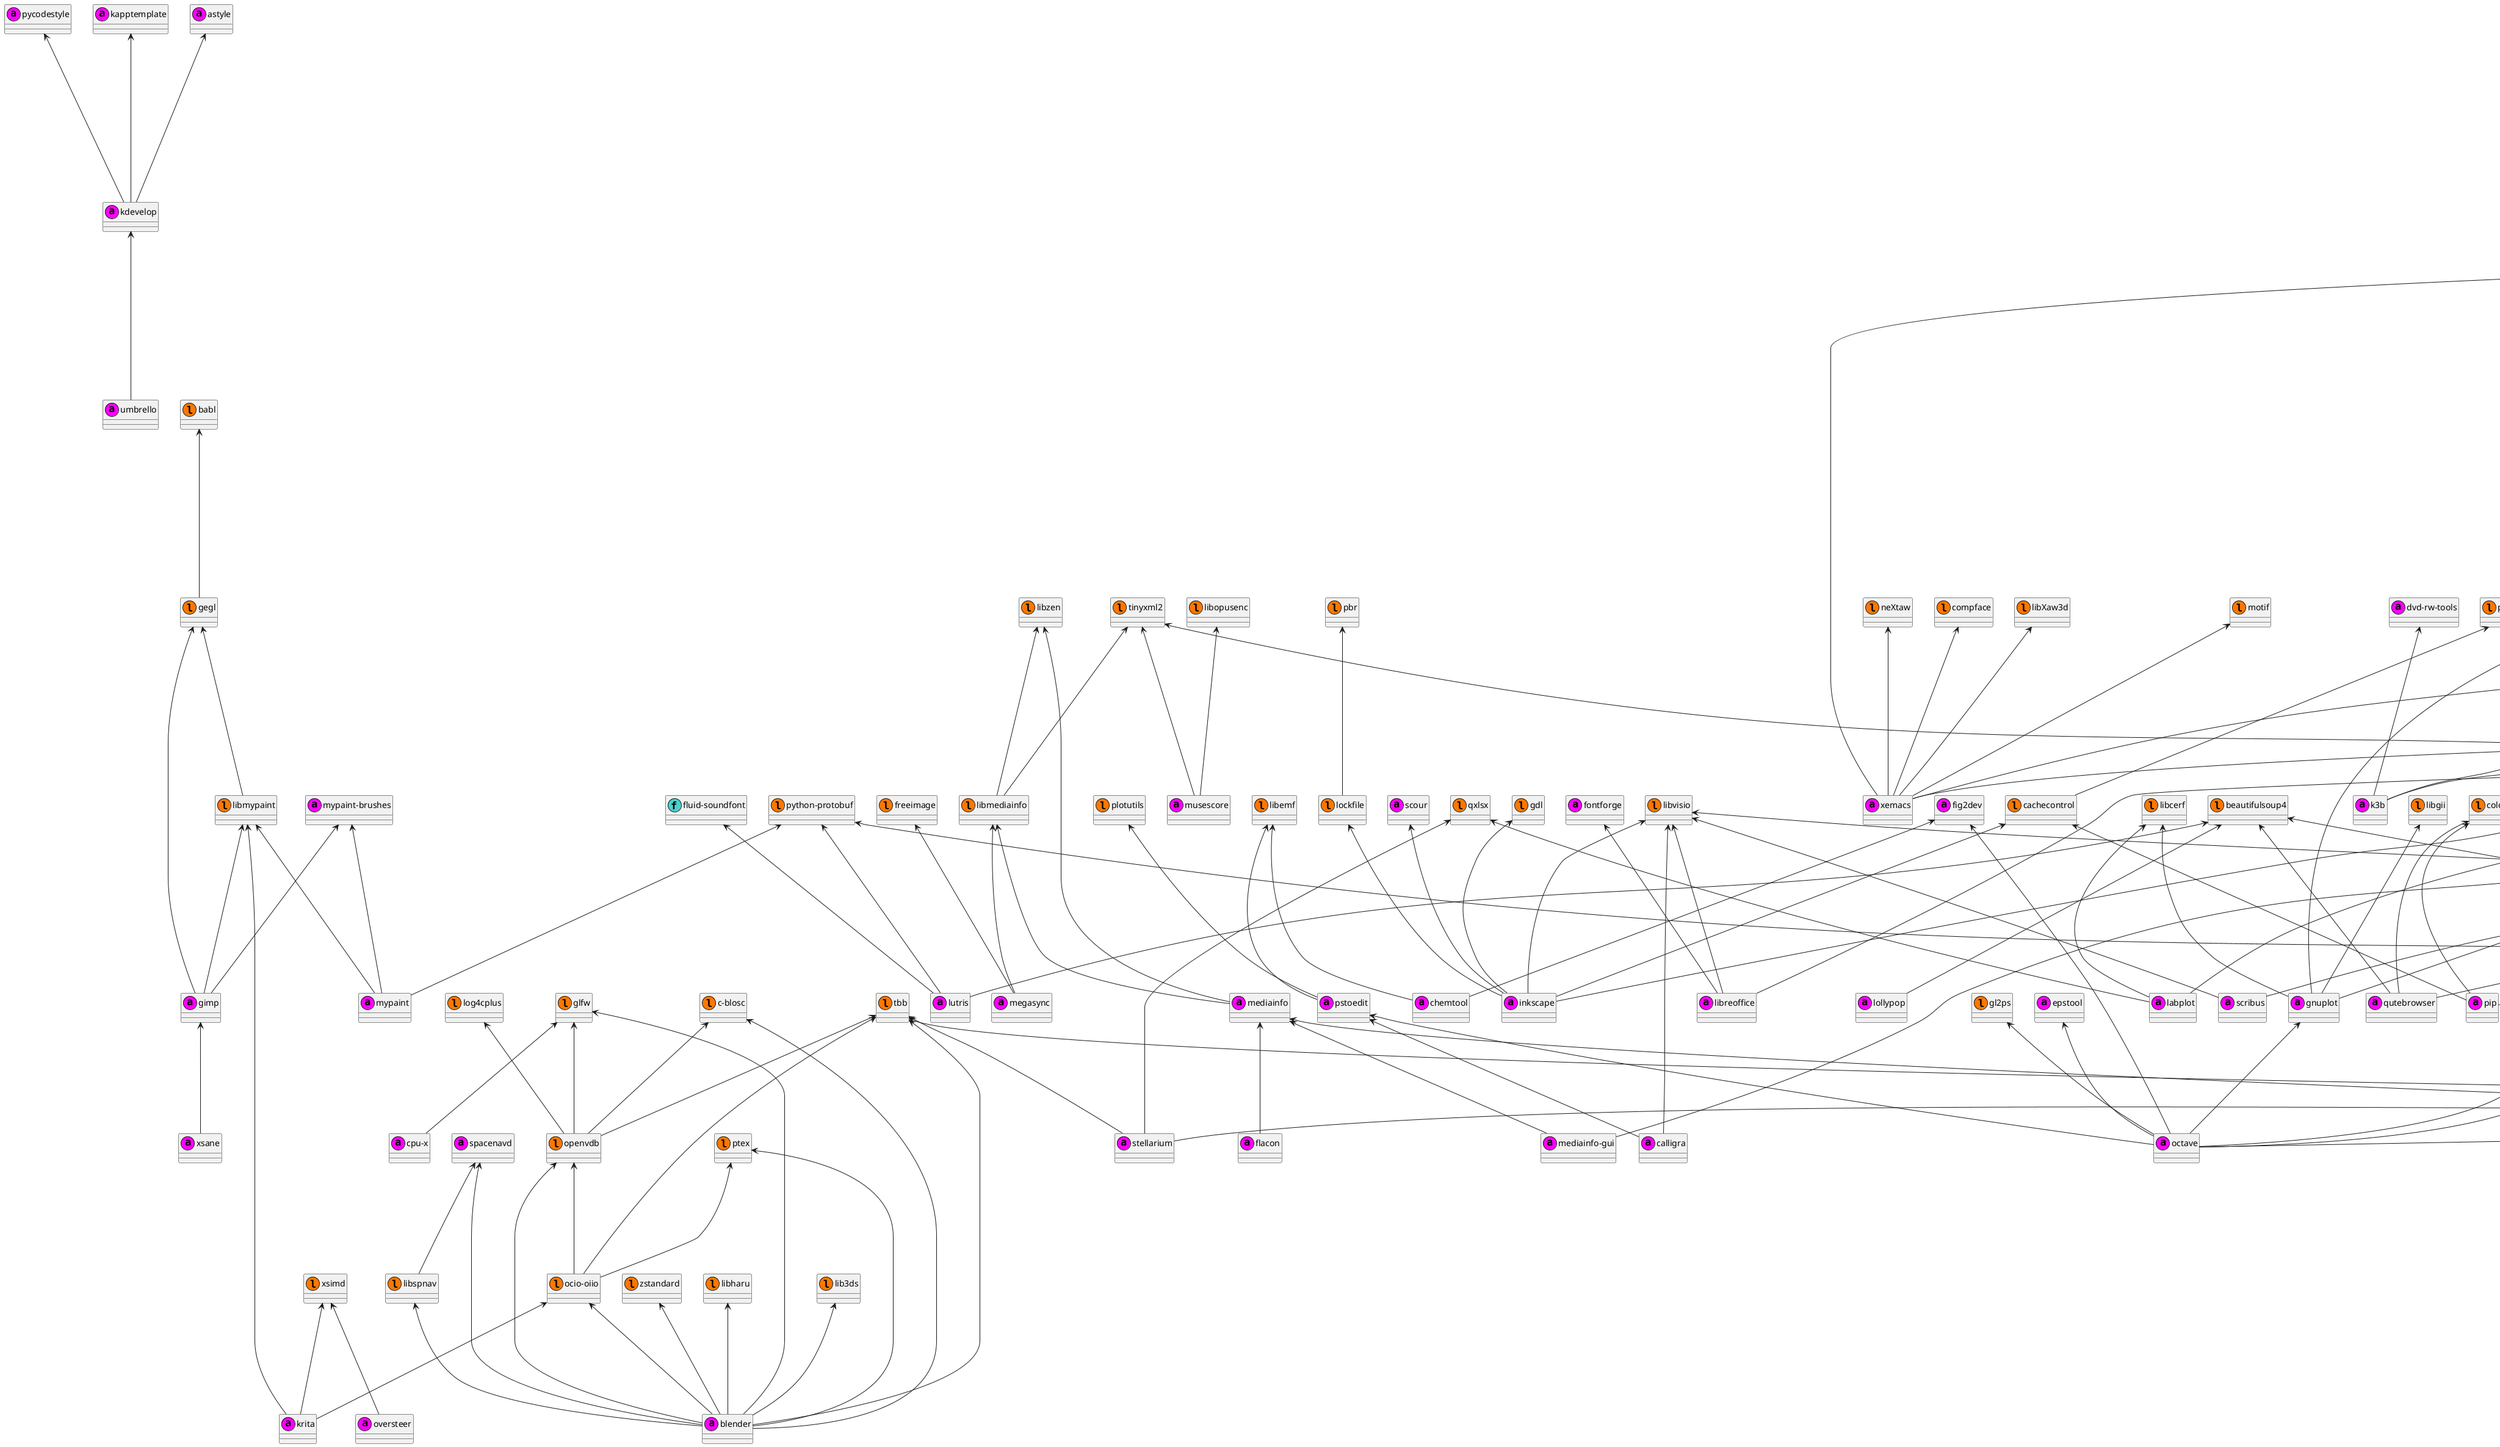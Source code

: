 @startuml

entity "loopup" as utils/loopup << (u,#4B0082) >> {

}
entity "cascadia-code" as fonts/cascadia-code << (f,#48D1CC) >> {

}
entity "fontawesome" as fonts/fontawesome << (f,#48D1CC) >> {

}
entity "font-cursor-misc" as fonts/font-cursor-misc << (f,#48D1CC) >> {

}
entity "inconsolata" as fonts/inconsolata << (f,#48D1CC) >> {

}
entity "inconsolata-hellenic" as fonts/inconsolata-hellenic << (f,#48D1CC) >> {

}
entity "jetbrains-mono" as fonts/jetbrains-mono << (f,#48D1CC) >> {

}
entity "noto-cjk" as fonts/noto-cjk << (f,#48D1CC) >> {

}
entity "noto-extra" as fonts/noto-extra << (f,#48D1CC) >> {

}
entity "roboto" as fonts/roboto << (f,#48D1CC) >> {

}
entity "robotomono" as fonts/robotomono << (f,#48D1CC) >> {

}
entity "robotoslab" as fonts/robotoslab << (f,#48D1CC) >> {

}
entity "stix-fonts" as fonts/stix-fonts << (f,#48D1CC) >> {

}
entity "texcm-ttf" as fonts/texcm-ttf << (f,#48D1CC) >> {

}
entity "wqy-zenhei" as fonts/wqy-zenhei << (f,#48D1CC) >> {

}
entity "wqy-microhei" as fonts/wqy-microhei << (f,#48D1CC) >> {

}
entity "fluid-soundfont" as fonts/fluid-soundfont << (f,#48D1CC) >> {

}
entity "analitza" as libs/analitza << (l,#FF7700) >> {

}
entity "AOMediaCodecs" as libs/AOMediaCodecs << (l,#FF7700) >> {

}
entity "argtable" as libs/argtable << (l,#FF7700) >> {

}
entity "asio" as libs/asio << (l,#FF7700) >> {

}
entity "aubio" as libs/aubio << (l,#FF7700) >> {

}
entity "babl" as libs/babl << (l,#FF7700) >> {

}
entity "beautifulsoup4" as libs/beautifulsoup4 << (l,#FF7700) >> {

}
entity "breeze-plymouth" as libs/breeze-plymouth << (l,#FF7700) >> {

}
entity "c-blosc" as libs/c-blosc << (l,#FF7700) >> {

}
entity "cfitsio" as libs/cfitsio << (l,#FF7700) >> {

}
entity "chrome-binary-plugins" as libs/chrome-binary-plugins << (l,#FF7700) >> {

}
entity "colorama" as libs/colorama << (l,#FF7700) >> {

}
entity "compface" as libs/compface << (l,#FF7700) >> {

}
entity "cpp-httplib" as libs/cpp-httplib << (l,#FF7700) >> {

}
entity "css-parser" as libs/css-parser << (l,#FF7700) >> {

}
entity "cssselect" as libs/cssselect << (l,#FF7700) >> {

}
entity "feedparser" as libs/feedparser << (l,#FF7700) >> {

}
entity "flann" as libs/flann << (l,#FF7700) >> {

}
entity "fltk" as libs/fltk << (l,#FF7700) >> {

}
entity "freeimage" as libs/freeimage << (l,#FF7700) >> {

}
entity "freeradius-client" as apps/freeradius-client << (a,#FF00FF) >> {

}
entity "ftgl" as libs/ftgl << (l,#FF7700) >> {

}
entity "game-music-emu" as libs/game-music-emu << (l,#FF7700) >> {

}
entity "gavl" as libs/gavl << (l,#FF7700) >> {

}
entity "girara" as libs/girara << (l,#FF7700) >> {

}
entity "gdl" as libs/gdl << (l,#FF7700) >> {

}
entity "gl2ps" as libs/gl2ps << (l,#FF7700) >> {

}
entity "glfw" as libs/glfw << (l,#FF7700) >> {

}
entity "gmime-2" as libs/gmime-2 << (l,#FF7700) >> {

}
entity "goocanvas" as libs/goocanvas << (l,#FF7700) >> {

}
entity "gpm" as libs/gpm << (l,#FF7700) >> {

}
entity "gst-plugins-v4l2" as libs/gst-plugins-v4l2 << (l,#FF7700) >> {

}
entity "gtksourceviewmm" as libs/gtksourceviewmm << (l,#FF7700) >> {

}
entity "gupnp-igd" as libs/gupnp-igd << (l,#FF7700) >> {

}
entity "hidapi" as libs/hidapi << (l,#FF7700) >> {

}
entity "id3lib" as libs/id3lib << (l,#FF7700) >> {

}
entity "iniparser" as libs/iniparser << (l,#FF7700) >> {

}
entity "intel-mediasdk" as libs/intel-mediasdk << (l,#FF7700) >> {

}
entity "IO-Tty" as libs/IO-Tty << (l,#FF7700) >> {

}
entity "jbigkit" as libs/jbigkit << (l,#FF7700) >> {

}
entity "ladspa-sdk" as libs/ladspa-sdk << (l,#FF7700) >> {

}
entity "leptonica" as libs/leptonica << (l,#FF7700) >> {

}
entity "lib3ds" as libs/lib3ds << (l,#FF7700) >> {

}
entity "libbs2b" as libs/libbs2b << (l,#FF7700) >> {

}
entity "libcerf" as libs/libcerf << (l,#FF7700) >> {

}
entity "libchamplain" as libs/libchamplain << (l,#FF7700) >> {

}
entity "libconfig" as libs/libconfig << (l,#FF7700) >> {

}
entity "libdiscid" as libs/libdiscid << (l,#FF7700) >> {

}
entity "libdispatch" as libs/libdispatch << (l,#FF7700) >> {

}
entity "libdvdcss" as libs/libdvdcss << (l,#FF7700) >> {

}
entity "libebur128" as libs/libebur128 << (l,#FF7700) >> {

}
entity "libemf" as libs/libemf << (l,#FF7700) >> {

}
entity "libfame" as libs/libfame << (l,#FF7700) >> {

}
entity "libgii" as libs/libgii << (l,#FF7700) >> {

}
entity "libglade" as libs/libglade << (l,#FF7700) >> {

}
entity "libharu" as libs/libharu << (l,#FF7700) >> {

}
entity "libircclient" as libs/libircclient << (l,#FF7700) >> {

}
entity "libktorrent" as libs/libktorrent << (l,#FF7700) >> {

}
entity "liblo" as libs/liblo << (l,#FF7700) >> {

}
entity "liblockfile" as libs/liblockfile << (l,#FF7700) >> {

}
entity "liblqr" as libs/liblqr << (l,#FF7700) >> {

}
entity "libmirage" as libs/libmirage << (l,#FF7700) >> {

}
entity "libmp4v2" as libs/libmp4v2 << (l,#FF7700) >> {

}
entity "libntlm" as libs/libntlm << (l,#FF7700) >> {

}
entity "libopusenc" as libs/libopusenc << (l,#FF7700) >> {

}
entity "libprojectm" as libs/libprojectm << (l,#FF7700) >> {

}
entity "libsfml" as libs/libsfml << (l,#FF7700) >> {

}
entity "libshout" as libs/libshout << (l,#FF7700) >> {

}
entity "libsidplay" as libs/libsidplay << (l,#FF7700) >> {

}
entity "libsidplayfp" as libs/libsidplayfp << (l,#FF7700) >> {

}
entity "libsoundtouch" as libs/libsoundtouch << (l,#FF7700) >> {

}
entity "libsrtp" as libs/libsrtp << (l,#FF7700) >> {

}
entity "libutf8proc" as libs/libutf8proc << (l,#FF7700) >> {

}
entity "libvisio" as libs/libvisio << (l,#FF7700) >> {

}
entity "libXaw3d" as libs/libXaw3d << (l,#FF7700) >> {

}
entity "libxdg-basedir" as libs/libxdg-basedir << (l,#FF7700) >> {

}
entity "libzen" as libs/libzen << (l,#FF7700) >> {

}
entity "log4cplus" as libs/log4cplus << (l,#FF7700) >> {

}
entity "lrzsz" as libs/lrzsz << (l,#FF7700) >> {

}
entity "lttng-ust-2_12" as libs/lttng-ust-2_12 << (l,#FF7700) >> {

}
entity "LuaBitOp" as libs/LuaBitOp << (l,#FF7700) >> {

}
entity "lv2" as libs/lv2 << (l,#FF7700) >> {

}
entity "lzip" as libs/lzip << (l,#FF7700) >> {

}
entity "m17n-lib" as libs/m17n-lib << (l,#FF7700) >> {

}
entity "mac" as libs/mac << (l,#FF7700) >> {

}
entity "mathjax" as libs/mathjax << (l,#FF7700) >> {

}
entity "mbedtls" as libs/mbedtls << (l,#FF7700) >> {

}
entity "motif" as libs/motif << (l,#FF7700) >> {

}
entity "mxml" as libs/mxml << (l,#FF7700) >> {

}
entity "nas" as libs/nas << (l,#FF7700) >> {

}
entity "Net-SNMP" as libs/Net-SNMP << (l,#FF7700) >> {

}
entity "neXtaw" as libs/neXtaw << (l,#FF7700) >> {

}
entity "nlohmann_json" as libs/nlohmann_json << (l,#FF7700) >> {

}
entity "oniguruma" as libs/oniguruma << (l,#FF7700) >> {

}
entity "ossp-uuid" as libs/ossp-uuid << (l,#FF7700) >> {

}
entity "pbr" as libs/pbr << (l,#FF7700) >> {

}
entity "perl-Tk" as libs/perl-Tk << (l,#FF7700) >> {

}
entity "physfs" as libs/physfs << (l,#FF7700) >> {

}
entity "plotutils" as libs/plotutils << (l,#FF7700) >> {

}
entity "portsmf" as libs/portsmf << (l,#FF7700) >> {

}
entity "ptex" as libs/ptex << (l,#FF7700) >> {

}
entity "pynacl" as libs/pynacl << (l,#FF7700) >> {

}
entity "pyproject-hooks" as libs/pyproject-hooks << (l,#FF7700) >> {

}
entity "python-msgpack" as libs/python-msgpack << (l,#FF7700) >> {

}
entity "python-protobuf" as libs/python-protobuf << (l,#FF7700) >> {

}
entity "qcustomplot" as libs/qcustomplot << (l,#FF7700) >> {

}
entity "qscintilla" as libs/qscintilla << (l,#FF7700) >> {

}
entity "qtpy" as libs/qtpy << (l,#FF7700) >> {

}
entity "qxlsx" as libs/qxlsx << (l,#FF7700) >> {

}
entity "random2" as libs/random2 << (l,#FF7700) >> {

}
entity "rapidjson" as libs/rapidjson << (l,#FF7700) >> {

}
entity "regex" as libs/regex << (l,#FF7700) >> {

}
entity "reportlab" as libs/reportlab << (l,#FF7700) >> {

}
entity "rnnoise" as apps/rnnoise << (a,#FF00FF) >> {

}
entity "rtaudio" as libs/rtaudio << (l,#FF7700) >> {

}
entity "rtmidi" as libs/rtmidi << (l,#FF7700) >> {

}
entity "send2trash" as libs/send2trash << (l,#FF7700) >> {

}
entity "sgml-common" as libs/sgml-common << (l,#FF7700) >> {

}
entity "smpeg" as libs/smpeg << (l,#FF7700) >> {

}
entity "smpeg2" as libs/smpeg2 << (l,#FF7700) >> {

}
entity "Text-CSV" as libs/Text-CSV << (l,#FF7700) >> {

}
entity "tinyxml2" as libs/tinyxml2 << (l,#FF7700) >> {

}
entity "tree-sitter" as libs/tree-sitter << (l,#FF7700) >> {

}
entity "twisted" as libs/twisted << (l,#FF7700) >> {

}
entity "udis86" as libs/udis86 << (l,#FF7700) >> {

}
entity "uriparser" as libs/uriparser << (l,#FF7700) >> {

}
entity "uthash" as libs/uthash << (l,#FF7700) >> {

}
entity "utfcpp" as libs/utfcpp << (l,#FF7700) >> {

}
entity "vamp-plugin-sdk" as libs/vamp-plugin-sdk << (l,#FF7700) >> {

}
entity "vdf" as libs/vdf << (l,#FF7700) >> {

}
entity "websocketpp" as libs/websocketpp << (l,#FF7700) >> {

}
entity "wxGTK" as libs/wxGTK << (l,#FF7700) >> {

}
entity "wxGTK-3_0-gtk3" as libs/wxGTK-3_0-gtk3 << (l,#FF7700) >> {

}
entity "xsimd" as libs/xsimd << (l,#FF7700) >> {

}
entity "zimg" as libs/zimg << (l,#FF7700) >> {

}
entity "zita-convolver" as libs/zita-convolver << (l,#FF7700) >> {

}
entity "zstandard" as libs/zstandard << (l,#FF7700) >> {

}
entity "alacritty" as apps/alacritty << (a,#FF00FF) >> {

}
entity "alligator" as apps/alligator << (a,#FF00FF) >> {

}
entity "amarok" as apps/amarok << (a,#FF00FF) >> {

}
entity "amberol" as apps/amberol << (a,#FF00FF) >> {

}
entity "android-tools" as apps/android-tools << (a,#FF00FF) >> {

}
entity "ant" as apps/ant << (a,#FF00FF) >> {

}
entity "astyle" as apps/astyle << (a,#FF00FF) >> {

}
entity "apcupsd" as apps/apcupsd << (a,#FF00FF) >> {

}
entity "argouml" as apps/argouml << (a,#FF00FF) >> {

}
entity "argyllcms" as apps/argyllcms << (a,#FF00FF) >> {

}
entity "atop" as apps/atop << (a,#FF00FF) >> {

}
entity "b5i2iso" as apps/b5i2iso << (a,#FF00FF) >> {

}
entity "badwolf" as apps/badwolf << (a,#FF00FF) >> {

}
entity "bashtop" as apps/bashtop << (a,#FF00FF) >> {

}
entity "bchunk" as apps/bchunk << (a,#FF00FF) >> {

}
entity "billardgl" as apps/billardgl << (a,#FF00FF) >> {

}
entity "bind-tools" as apps/bind-tools << (a,#FF00FF) >> {

}
entity "bin2iso" as apps/bin2iso << (a,#FF00FF) >> {

}
entity "bleachbit" as apps/bleachbit << (a,#FF00FF) >> {

}
entity "bluefish" as apps/bluefish << (a,#FF00FF) >> {

}
entity "bottom" as apps/bottom << (a,#FF00FF) >> {

}
entity "brasero" as apps/brasero << (a,#FF00FF) >> {

}
entity "brave" as apps/brave << (a,#FF00FF) >> {

}
entity "brother-dcp1610w-bin" as apps/brother-dcp1610w-bin << (a,#FF00FF) >> {

}
entity "brother-scan4-bin" as apps/brother-scan4-bin << (a,#FF00FF) >> {

}
entity "cartridges" as apps/cartridges << (a,#FF00FF) >> {

}
entity "ccd2iso" as apps/ccd2iso << (a,#FF00FF) >> {

}
entity "celestia" as apps/celestia << (a,#FF00FF) >> {

}
entity "clamav" as apps/clamav << (a,#FF00FF) >> {

}
entity "cmatrix" as apps/cmatrix << (a,#FF00FF) >> {

}
entity "colord-kde" as apps/colord-kde << (a,#FF00FF) >> {

}
entity "converseen" as apps/converseen << (a,#FF00FF) >> {

}
entity "cool-retro-term" as apps/cool-retro-term << (a,#FF00FF) >> {

}
entity "coquillo" as apps/coquillo << (a,#FF00FF) >> {

}
entity "cuetools" as apps/cuetools << (a,#FF00FF) >> {

}
entity "curses-hexedit" as apps/curses-hexedit << (a,#FF00FF) >> {

}
entity "dcraw" as apps/dcraw << (a,#FF00FF) >> {

}
entity "designer" as apps/designer << (a,#FF00FF) >> {

}
entity "diffpdf" as apps/diffpdf << (a,#FF00FF) >> {

}
entity "diffuse" as apps/diffuse << (a,#FF00FF) >> {

}
entity "distrobox" as apps/distrobox << (a,#FF00FF) >> {

}
entity "dolphin-plugins-git" as apps/dolphin-plugins-git << (a,#FF00FF) >> {

}
entity "dotnet-common" as apps/dotnet-common << (a,#FF00FF) >> {

}
entity "dotnet-runtime-nugets-8" as apps/dotnet-runtime-nugets-8 << (a,#FF00FF) >> {

}
entity "drawio-desktop-bin" as apps/drawio-desktop-bin << (a,#FF00FF) >> {

}
entity "dtach" as apps/dtach << (a,#FF00FF) >> {

}
entity "dvdauthor" as apps/dvdauthor << (a,#FF00FF) >> {

}
entity "edid-tools" as apps/edid-tools << (a,#FF00FF) >> {

}
entity "elisa" as apps/elisa << (a,#FF00FF) >> {

}
entity "Email-Outlook-Message" as apps/Email-Outlook-Message << (a,#FF00FF) >> {

}
entity "erlang" as apps/erlang << (a,#FF00FF) >> {

}
entity "epiphany" as apps/epiphany << (a,#FF00FF) >> {

}
entity "epson-inkjet-printer-escpr" as apps/epson-inkjet-printer-escpr << (a,#FF00FF) >> {

}
entity "epstool" as apps/epstool << (a,#FF00FF) >> {

}
entity "eselect-emacs" as apps/eselect-emacs << (a,#FF00FF) >> {

}
entity "ext4magic" as apps/ext4magic << (a,#FF00FF) >> {

}
entity "extundelete" as apps/extundelete << (a,#FF00FF) >> {

}
entity "ffmpeg-chromium" as libs/ffmpeg-chromium << (l,#FF7700) >> {

}
entity "ffmpegthumbs" as apps/ffmpegthumbs << (a,#FF00FF) >> {

}
entity "fig2dev" as apps/fig2dev << (a,#FF00FF) >> {

}
entity "filelight" as apps/filelight << (a,#FF00FF) >> {

}
entity "firejail" as apps/firejail << (a,#FF00FF) >> {

}
entity "fish" as apps/fish << (a,#FF00FF) >> {

}
entity "flam3" as apps/flam3 << (a,#FF00FF) >> {

}
entity "flameshot" as apps/flameshot << (a,#FF00FF) >> {

}
entity "foliate" as apps/foliate << (a,#FF00FF) >> {

}
entity "fontforge" as apps/fontforge << (a,#FF00FF) >> {

}
entity "foobillard" as apps/foobillard << (a,#FF00FF) >> {

}
entity "fooyin" as apps/fooyin << (a,#FF00FF) >> {

}
entity "fpc" as apps/fpc << (a,#FF00FF) >> {

}
entity "fping" as apps/fping << (a,#FF00FF) >> {

}
entity "fraqtive" as apps/fraqtive << (a,#FF00FF) >> {

}
entity "freeoffice" as apps/freeoffice << (a,#FF00FF) >> {

}
entity "galaxy" as apps/galaxy << (a,#FF00FF) >> {

}
entity "gaupol" as apps/gaupol << (a,#FF00FF) >> {

}
entity "geany" as apps/geany << (a,#FF00FF) >> {

}
entity "geeqie" as apps/geeqie << (a,#FF00FF) >> {

}
entity "ghostwriter" as apps/ghostwriter << (a,#FF00FF) >> {

}
entity "gitkraken" as apps/gitkraken << (a,#FF00FF) >> {

}
entity "gmtp" as apps/gmtp << (a,#FF00FF) >> {

}
entity "gnofract4d" as apps/gnofract4d << (a,#FF00FF) >> {

}
entity "gnome-shell-frippery" as apps/gnome-shell-frippery << (a,#FF00FF) >> {

}
entity "gnome-tweaks" as apps/gnome-tweaks << (a,#FF00FF) >> {

}
entity "gnumeric" as apps/gnumeric << (a,#FF00FF) >> {

}
entity "go" as apps/go << (a,#FF00FF) >> {

}
entity "google-chrome" as apps/google-chrome << (a,#FF00FF) >> {

}
entity "grub-btrfs" as apps/grub-btrfs << (a,#FF00FF) >> {

}
entity "gsmartcontrol" as apps/gsmartcontrol << (a,#FF00FF) >> {

}
entity "gtk-sunlight" as apps/gtk-sunlight << (a,#FF00FF) >> {

}
entity "gtkspell" as apps/gtkspell << (a,#FF00FF) >> {

}
entity "guvcview" as apps/guvcview << (a,#FF00FF) >> {

}
entity "hardinfo" as apps/hardinfo << (a,#FF00FF) >> {

}
entity "hddtemp" as apps/hddtemp << (a,#FF00FF) >> {

}
entity "htop" as apps/htop << (a,#FF00FF) >> {

}
entity "httrack" as apps/httrack << (a,#FF00FF) >> {

}
entity "hwinfo" as apps/hwinfo << (a,#FF00FF) >> {

}
entity "iat" as apps/iat << (a,#FF00FF) >> {

}
entity "i2c-tools" as apps/i2c-tools << (a,#FF00FF) >> {

}
entity "icoutils" as apps/icoutils << (a,#FF00FF) >> {

}
entity "imwheel" as apps/imwheel << (a,#FF00FF) >> {

}
entity "iptraf-ng" as apps/iptraf-ng << (a,#FF00FF) >> {

}
entity "joe" as apps/joe << (a,#FF00FF) >> {

}
entity "kapptemplate" as apps/kapptemplate << (a,#FF00FF) >> {

}
entity "kate" as apps/kate << (a,#FF00FF) >> {

}
entity "kcharselect" as apps/kcharselect << (a,#FF00FF) >> {

}
entity "kchmviewer" as apps/kchmviewer << (a,#FF00FF) >> {

}
entity "kcolorchooser" as apps/kcolorchooser << (a,#FF00FF) >> {

}
entity "kdiff3" as apps/kdiff3 << (a,#FF00FF) >> {

}
entity "kdocker" as apps/kdocker << (a,#FF00FF) >> {

}
entity "keepassxc" as apps/keepassxc << (a,#FF00FF) >> {

}
entity "kgpg" as apps/kgpg << (a,#FF00FF) >> {

}
entity "khronos" as apps/khronos << (a,#FF00FF) >> {

}
entity "kimagemapeditor" as apps/kimagemapeditor << (a,#FF00FF) >> {

}
entity "kompare" as apps/kompare << (a,#FF00FF) >> {

}
entity "konqueror" as apps/konqueror << (a,#FF00FF) >> {

}
entity "kooha" as apps/kooha << (a,#FF00FF) >> {

}
entity "kookbook" as apps/kookbook << (a,#FF00FF) >> {

}
entity "krfb" as apps/krfb << (a,#FF00FF) >> {

}
entity "krecorder" as apps/krecorder << (a,#FF00FF) >> {

}
entity "kruler" as apps/kruler << (a,#FF00FF) >> {

}
entity "krusader" as apps/krusader << (a,#FF00FF) >> {

}
entity "ksnip" as apps/ksnip << (a,#FF00FF) >> {

}
entity "kvantum" as apps/kvantum << (a,#FF00FF) >> {

}
entity "leocad" as apps/leocad << (a,#FF00FF) >> {

}
entity "qalculate-gtk" as apps/qalculate-gtk << (a,#FF00FF) >> {

}
entity "qalculate-qt" as apps/qalculate-qt << (a,#FF00FF) >> {

}
entity "librecad" as apps/librecad << (a,#FF00FF) >> {

}
entity "linuxtv-utils" as apps/linuxtv-utils << (a,#FF00FF) >> {

}
entity "lshw" as apps/lshw << (a,#FF00FF) >> {

}
entity "luajit" as apps/luajit << (a,#FF00FF) >> {

}
entity "ly" as apps/ly << (a,#FF00FF) >> {

}
entity "mandelbulber" as apps/mandelbulber << (a,#FF00FF) >> {

}
entity "mangohud" as apps/mangohud << (a,#FF00FF) >> {

}
entity "marble" as apps/marble << (a,#FF00FF) >> {

}
entity "meld" as apps/meld << (a,#FF00FF) >> {

}
entity "minidlna" as apps/minidlna << (a,#FF00FF) >> {

}
entity "mono" as apps/mono << (a,#FF00FF) >> {

}
entity "mypaint-brushes" as apps/mypaint-brushes << (a,#FF00FF) >> {

}
entity "ncdu" as apps/ncdu << (a,#FF00FF) >> {

}
entity "nethogs" as apps/nethogs << (a,#FF00FF) >> {

}
entity "netkit-fingerd" as apps/netkit-fingerd << (a,#FF00FF) >> {

}
entity "nmap" as apps/nmap << (a,#FF00FF) >> {

}
entity "nmon" as apps/nmon << (a,#FF00FF) >> {

}
entity "nnn" as apps/nnn << (a,#FF00FF) >> {

}
entity "nordvpn" as apps/nordvpn << (a,#FF00FF) >> {

}
entity "nrg2iso" as apps/nrg2iso << (a,#FF00FF) >> {

}
entity "nx" as apps/nx << (a,#FF00FF) >> {

}
entity "otter" as apps/otter << (a,#FF00FF) >> {

}
entity "pandoc" as apps/pandoc << (a,#FF00FF) >> {

}
entity "pdfarranger" as apps/pdfarranger << (a,#FF00FF) >> {

}
entity "pdftk" as apps/pdftk << (a,#FF00FF) >> {

}
entity "peek" as apps/peek << (a,#FF00FF) >> {

}
entity "piper" as apps/piper << (a,#FF00FF) >> {

}
entity "plasma-sdk" as apps/plasma-sdk << (a,#FF00FF) >> {

}
entity "podofo" as apps/podofo << (a,#FF00FF) >> {

}
entity "popcorntime" as apps/popcorntime << (a,#FF00FF) >> {

}
entity "polari" as apps/polari << (a,#FF00FF) >> {

}
entity "powerpanel" as apps/powerpanel << (a,#FF00FF) >> {

}
entity "proton-ge-custom-bin" as apps/proton-ge-custom-bin << (a,#FF00FF) >> {

}
entity "pulseaudio-qt" as apps/pulseaudio-qt << (a,#FF00FF) >> {

}
entity "putty" as apps/putty << (a,#FF00FF) >> {

}
entity "pycodestyle" as apps/pycodestyle << (a,#FF00FF) >> {

}
entity "qbittorrent" as apps/qbittorrent << (a,#FF00FF) >> {

}
entity "qmplay2" as apps/qmplay2 << (a,#FF00FF) >> {

}
entity "qt5ct" as apps/qt5ct << (a,#FF00FF) >> {

}
entity "qt6ct" as apps/qt6ct << (a,#FF00FF) >> {

}
entity "quassel" as apps/quassel << (a,#FF00FF) >> {

}
entity "qhexedit2" as apps/qhexedit2 << (a,#FF00FF) >> {

}
entity "qjackctl" as apps/qjackctl << (a,#FF00FF) >> {

}
entity "qjoypad" as apps/qjoypad << (a,#FF00FF) >> {

}
entity "qview" as apps/qview << (a,#FF00FF) >> {

}
entity "rawtherapee" as apps/rawtherapee << (a,#FF00FF) >> {

}
entity "redshift" as apps/redshift << (a,#FF00FF) >> {

}
entity "rhino" as apps/rhino << (a,#FF00FF) >> {

}
entity "rssguard" as apps/rssguard << (a,#FF00FF) >> {

}
entity "rofi" as apps/rofi << (a,#FF00FF) >> {

}
entity "scapy" as apps/scapy << (a,#FF00FF) >> {

}
entity "scour" as apps/scour << (a,#FF00FF) >> {

}
entity "simple-scan" as apps/simple-scan << (a,#FF00FF) >> {

}
entity "simplescreenrecorder" as apps/simplescreenrecorder << (a,#FF00FF) >> {

}
entity "skypeforlinux" as apps/skypeforlinux << (a,#FF00FF) >> {

}
entity "snapper-gui" as apps/snapper-gui << (a,#FF00FF) >> {

}
entity "sndio" as apps/sndio << (a,#FF00FF) >> {

}
entity "solaar" as apps/solaar << (a,#FF00FF) >> {

}
entity "spacenavd" as apps/spacenavd << (a,#FF00FF) >> {

}
entity "subtitlecomposer" as apps/subtitlecomposer << (a,#FF00FF) >> {

}
entity "sqlcipher" as apps/sqlcipher << (a,#FF00FF) >> {

}
entity "supercollider" as apps/supercollider << (a,#FF00FF) >> {

}
entity "tcsh" as apps/tcsh << (a,#FF00FF) >> {

}
entity "timeshift" as apps/timeshift << (a,#FF00FF) >> {

}
entity "tophat" as apps/tophat << (a,#FF00FF) >> {

}
entity "tree" as apps/tree << (a,#FF00FF) >> {

}
entity "shortwave" as apps/shortwave << (a,#FF00FF) >> {

}
entity "st" as apps/st << (a,#FF00FF) >> {

}
entity "sweeper" as apps/sweeper << (a,#FF00FF) >> {

}
entity "systemdgenie" as apps/systemdgenie << (a,#FF00FF) >> {

}
entity "testdisk" as apps/testdisk << (a,#FF00FF) >> {

}
entity "tk" as apps/tk << (a,#FF00FF) >> {

}
entity "tmux" as apps/tmux << (a,#FF00FF) >> {

}
entity "ttaenc" as apps/ttaenc << (a,#FF00FF) >> {

}
entity "twolame" as apps/twolame << (a,#FF00FF) >> {

}
entity "ufw" as apps/ufw << (a,#FF00FF) >> {

}
entity "ulauncher" as apps/ulauncher << (a,#FF00FF) >> {

}
entity "usb_modeswitch" as apps/usb_modeswitch << (a,#FF00FF) >> {

}
entity "usbmuxd" as apps/usbmuxd << (a,#FF00FF) >> {

}
entity "vcdimager" as apps/vcdimager << (a,#FF00FF) >> {

}
entity "vesktop" as apps/vesktop << (a,#FF00FF) >> {

}
entity "video-trimmer" as apps/video-trimmer << (a,#FF00FF) >> {

}
entity "vscodium" as apps/vscodium << (a,#FF00FF) >> {

}
entity "w_scan" as apps/w_scan << (a,#FF00FF) >> {

}
entity "wacomtablet" as apps/wacomtablet << (a,#FF00FF) >> {

}
entity "warp" as apps/warp << (a,#FF00FF) >> {

}
entity "wavemon" as apps/wavemon << (a,#FF00FF) >> {

}
entity "weechat" as apps/weechat << (a,#FF00FF) >> {

}
entity "wireshark" as apps/wireshark << (a,#FF00FF) >> {

}
entity "worker" as apps/worker << (a,#FF00FF) >> {

}
entity "xaos" as apps/xaos << (a,#FF00FF) >> {

}
entity "xli" as apps/xli << (a,#FF00FF) >> {

}
entity "xmahjongg" as apps/xmahjongg << (a,#FF00FF) >> {

}
entity "xpad" as apps/xpad << (a,#FF00FF) >> {

}
entity "xsensors" as apps/xsensors << (a,#FF00FF) >> {

}
entity "xsnow" as apps/xsnow << (a,#FF00FF) >> {

}
entity "zsh" as apps/zsh << (a,#FF00FF) >> {

}
entity "build" as libs/build << (l,#FF7700) >> {

}
entity "cachecontrol" as libs/cachecontrol << (l,#FF7700) >> {

}
entity "cmt-plugins" as libs/cmt-plugins << (l,#FF7700) >> {

}
entity "dssi" as libs/dssi << (l,#FF7700) >> {

}
entity "dumb" as libs/dumb << (l,#FF7700) >> {

}
entity "gst-plugins-srtp" as libs/gst-plugins-srtp << (l,#FF7700) >> {

}
entity "hid" as libs/hid << (l,#FF7700) >> {

}
entity "libao" as libs/libao << (l,#FF7700) >> {

}
entity "libcaca" as libs/libcaca << (l,#FF7700) >> {

}
entity "libgnomecanvas" as libs/libgnomecanvas << (l,#FF7700) >> {

}
entity "liblrdf" as libs/liblrdf << (l,#FF7700) >> {

}
entity "libmediainfo" as libs/libmediainfo << (l,#FF7700) >> {

}
entity "libmikmod" as libs/libmikmod << (l,#FF7700) >> {

}
entity "libnice" as libs/libnice << (l,#FF7700) >> {

}
entity "libspnav" as libs/libspnav << (l,#FF7700) >> {

}
entity "lilv" as libs/lilv << (l,#FF7700) >> {

}
entity "lockfile" as libs/lockfile << (l,#FF7700) >> {

}
entity "lpeg" as libs/lpeg << (l,#FF7700) >> {

}
entity "pgi" as libs/pgi << (l,#FF7700) >> {

}
entity "pychromecast" as libs/pychromecast << (l,#FF7700) >> {

}
entity "pysol-cards" as libs/pysol-cards << (l,#FF7700) >> {

}
entity "rubberband" as libs/rubberband << (l,#FF7700) >> {

}
entity "tbb" as libs/tbb << (l,#FF7700) >> {

}
entity "tiff-compat" as libs/tiff-compat << (l,#FF7700) >> {

}
entity "xine-lib" as libs/xine-lib << (l,#FF7700) >> {

}
entity "cairo-clock" as apps/cairo-clock << (a,#FF00FF) >> {

}
entity "cairo-dock" as apps/cairo-dock << (a,#FF00FF) >> {

}
entity "cava" as apps/cava << (a,#FF00FF) >> {

}
entity "cdemu" as apps/cdemu << (a,#FF00FF) >> {

}
entity "cdemu" as layerbase/cdemu << (λ,#98FB98) >> {

}
entity "cdrdao" as apps/cdrdao << (a,#FF00FF) >> {

}
entity "chemtool" as apps/chemtool << (a,#FF00FF) >> {

}
entity "clementine" as apps/clementine << (a,#FF00FF) >> {

}
entity "cpu-x" as apps/cpu-x << (a,#FF00FF) >> {

}
entity "cutecom" as apps/cutecom << (a,#FF00FF) >> {

}
entity "darktable" as apps/darktable << (a,#FF00FF) >> {

}
entity "deadbeef" as apps/deadbeef << (a,#FF00FF) >> {

}
entity "delve" as apps/delve << (a,#FF00FF) >> {

}
entity "dia" as apps/dia << (a,#FF00FF) >> {

}
entity "diff-pdf" as apps/diff-pdf << (a,#FF00FF) >> {

}
entity "docker-tools" as apps/docker-tools << (a,#FF00FF) >> {

}
entity "dotnet-sdk-6" as apps/dotnet-sdk-6 << (a,#FF00FF) >> {

}
entity "dotnet-sdk-8" as apps/dotnet-sdk-8 << (a,#FF00FF) >> {

}
entity "easytag" as apps/easytag << (a,#FF00FF) >> {

}
entity "emacs" as apps/emacs << (a,#FF00FF) >> {

}
entity "extreme-tuxracer" as apps/extreme-tuxracer << (a,#FF00FF) >> {

}
entity "filezilla" as apps/filezilla << (a,#FF00FF) >> {

}
entity "foot" as apps/foot << (a,#FF00FF) >> {

}
entity "gftp" as apps/gftp << (a,#FF00FF) >> {

}
entity "ghostty" as apps/ghostty << (a,#FF00FF) >> {

}
entity "gkrellm" as apps/gkrellm << (a,#FF00FF) >> {

}
entity "gnome-games" as apps/gnome-games << (a,#FF00FF) >> {

}
entity "gnuchess" as apps/gnuchess << (a,#FF00FF) >> {

}
entity "gopls" as apps/gopls << (a,#FF00FF) >> {

}
entity "goverlay" as apps/goverlay << (a,#FF00FF) >> {

}
entity "handbrake" as apps/handbrake << (a,#FF00FF) >> {

}
entity "hexchat" as apps/hexchat << (a,#FF00FF) >> {

}
entity "isomaster" as apps/isomaster << (a,#FF00FF) >> {

}
entity "kalgebra" as apps/kalgebra << (a,#FF00FF) >> {

}
entity "kget" as apps/kget << (a,#FF00FF) >> {

}
entity "kid3" as apps/kid3 << (a,#FF00FF) >> {

}
entity "krename" as apps/krename << (a,#FF00FF) >> {

}
entity "ktorrent" as apps/ktorrent << (a,#FF00FF) >> {

}
entity "kwave" as apps/kwave << (a,#FF00FF) >> {

}
entity "kweather" as apps/kweather << (a,#FF00FF) >> {

}
entity "lash" as apps/lash << (a,#FF00FF) >> {

}
entity "links" as apps/links << (a,#FF00FF) >> {

}
entity "linux-wbfs-manager" as apps/linux-wbfs-manager << (a,#FF00FF) >> {

}
entity "lutris" as apps/lutris << (a,#FF00FF) >> {

}
entity "mc" as apps/mc << (a,#FF00FF) >> {

}
entity "milkytracker" as apps/milkytracker << (a,#FF00FF) >> {

}
entity "minicom" as apps/minicom << (a,#FF00FF) >> {

}
entity "mirage2iso" as apps/mirage2iso << (a,#FF00FF) >> {

}
entity "mkvtoolnix" as apps/mkvtoolnix << (a,#FF00FF) >> {

}
entity "mosh" as apps/mosh << (a,#FF00FF) >> {

}
entity "mpv" as apps/mpv << (a,#FF00FF) >> {

}
entity "musescore" as apps/musescore << (a,#FF00FF) >> {

}
entity "net-snmp" as apps/net-snmp << (a,#FF00FF) >> {

}
entity "nwipe" as apps/nwipe << (a,#FF00FF) >> {

}
entity "obs-studio" as apps/obs-studio << (a,#FF00FF) >> {

}
entity "oh-my-posh" as apps/oh-my-posh << (a,#FF00FF) >> {

}
entity "okteta" as apps/okteta << (a,#FF00FF) >> {

}
entity "openjade" as apps/openjade << (a,#FF00FF) >> {

}
entity "openrgb" as apps/openrgb << (a,#FF00FF) >> {

}
entity "opera" as apps/opera << (a,#FF00FF) >> {

}
entity "oversteer" as apps/oversteer << (a,#FF00FF) >> {

}
entity "p7zip-ui" as apps/p7zip-ui << (a,#FF00FF) >> {

}
entity "pcem" as apps/pcem << (a,#FF00FF) >> {

}
entity "picom" as apps/picom << (a,#FF00FF) >> {

}
entity "pip" as apps/pip << (a,#FF00FF) >> {

}
entity "plymouth-kcm" as apps/plymouth-kcm << (a,#FF00FF) >> {

}
entity "postgresql" as apps/postgresql << (a,#FF00FF) >> {

}
entity "pstoedit" as apps/pstoedit << (a,#FF00FF) >> {

}
entity "qcad" as apps/qcad << (a,#FF00FF) >> {

}
entity "qdevicemonitor" as apps/qdevicemonitor << (a,#FF00FF) >> {

}
entity "qmmp" as apps/qmmp << (a,#FF00FF) >> {

}
entity "qtox" as apps/qtox << (a,#FF00FF) >> {

}
entity "qutebrowser" as apps/qutebrowser << (a,#FF00FF) >> {

}
entity "regexxer" as apps/regexxer << (a,#FF00FF) >> {

}
entity "remmina" as apps/remmina << (a,#FF00FF) >> {

}
entity "rotoscope" as apps/rotoscope << (a,#FF00FF) >> {

}
entity "shntool" as apps/shntool << (a,#FF00FF) >> {

}
entity "shutter" as apps/shutter << (a,#FF00FF) >> {

}
entity "sigil" as apps/sigil << (a,#FF00FF) >> {

}
entity "smplayer" as apps/smplayer << (a,#FF00FF) >> {

}
entity "soundconverter" as apps/soundconverter << (a,#FF00FF) >> {

}
entity "sqliteman" as apps/sqliteman << (a,#FF00FF) >> {

}
entity "tesseract" as apps/tesseract << (a,#FF00FF) >> {

}
entity "tigervnc" as apps/tigervnc << (a,#FF00FF) >> {

}
entity "tor" as apps/tor << (a,#FF00FF) >> {

}
entity "transmission" as apps/transmission << (a,#FF00FF) >> {

}
entity "upplay" as apps/upplay << (a,#FF00FF) >> {

}
entity "vdr" as apps/vdr << (a,#FF00FF) >> {

}
entity "visual-regexp" as apps/visual-regexp << (a,#FF00FF) >> {

}
entity "vivaldi" as apps/vivaldi << (a,#FF00FF) >> {

}
entity "vkeybd" as apps/vkeybd << (a,#FF00FF) >> {

}
entity "warzone2100" as apps/warzone2100 << (a,#FF00FF) >> {

}
entity "wxhexeditor" as apps/wxhexeditor << (a,#FF00FF) >> {

}
entity "wine-staging" as apps/wine-staging << (a,#FF00FF) >> {

}
entity "yamllint" as apps/yamllint << (a,#FF00FF) >> {

}
entity "zathura" as apps/zathura << (a,#FF00FF) >> {

}
entity "zoom" as apps/zoom << (a,#FF00FF) >> {

}
entity "allegro" as libs/allegro << (l,#FF7700) >> {

}
entity "gst-plugins-libnice" as libs/gst-plugins-libnice << (l,#FF7700) >> {

}
entity "indilib" as libs/indilib << (l,#FF7700) >> {

}
entity "openvdb" as libs/openvdb << (l,#FF7700) >> {

}
entity "amsynth" as apps/amsynth << (a,#FF00FF) >> {

}
entity "asbru-cm" as apps/asbru-cm << (a,#FF00FF) >> {

}
entity "avalonia-ilspy" as apps/avalonia-ilspy << (a,#FF00FF) >> {

}
entity "avidemux" as apps/avidemux << (a,#FF00FF) >> {

}
entity "bat" as apps/bat << (a,#FF00FF) >> {

}
entity "brother-dcp1610w-bin-brscan4" as apps/brother-dcp1610w-bin-brscan4 << (a,#FF00FF) >> {

}
entity "calibre" as apps/calibre << (a,#FF00FF) >> {

}
entity "cantor" as apps/cantor << (a,#FF00FF) >> {

}
entity "celluloid" as apps/celluloid << (a,#FF00FF) >> {

}
entity "clamtk" as apps/clamtk << (a,#FF00FF) >> {

}
entity "dvd-rw-tools" as apps/dvd-rw-tools << (a,#FF00FF) >> {

}
entity "fluidsynth" as apps/fluidsynth << (a,#FF00FF) >> {

}
entity "fotocx" as apps/fotocx << (a,#FF00FF) >> {

}
entity "gnome-nettool" as apps/gnome-nettool << (a,#FF00FF) >> {

}
entity "gnuplot" as apps/gnuplot << (a,#FF00FF) >> {

}
entity "helm-synthesizer" as apps/helm-synthesizer << (a,#FF00FF) >> {

}
entity "hplip" as apps/hplip << (a,#FF00FF) >> {

}
entity "k3b" as apps/k3b << (a,#FF00FF) >> {

}
entity "kdegames" as apps/kdegames << (a,#FF00FF) >> {

}
entity "kodi" as apps/kodi << (a,#FF00FF) >> {

}
entity "lazarus" as apps/lazarus << (a,#FF00FF) >> {

}
entity "libreoffice" as apps/libreoffice << (a,#FF00FF) >> {

}
entity "lollypop" as apps/lollypop << (a,#FF00FF) >> {

}
entity "luminance-hdr" as apps/luminance-hdr << (a,#FF00FF) >> {

}
entity "mediainfo" as apps/mediainfo << (a,#FF00FF) >> {

}
entity "mediainfo-gui" as apps/mediainfo-gui << (a,#FF00FF) >> {

}
entity "megasync" as apps/megasync << (a,#FF00FF) >> {

}
entity "mixxx" as apps/mixxx << (a,#FF00FF) >> {

}
entity "nagios" as apps/nagios << (a,#FF00FF) >> {

}
entity "neovim" as apps/neovim << (a,#FF00FF) >> {

}
entity "nmapsi" as apps/nmapsi << (a,#FF00FF) >> {

}
entity "onedrive" as apps/onedrive << (a,#FF00FF) >> {

}
entity "openra" as apps/openra << (a,#FF00FF) >> {

}
entity "plasma-firewall" as apps/plasma-firewall << (a,#FF00FF) >> {

}
entity "q4wine" as apps/q4wine << (a,#FF00FF) >> {

}
entity "qsampler" as apps/qsampler << (a,#FF00FF) >> {

}
entity "quodlibet" as apps/quodlibet << (a,#FF00FF) >> {

}
entity "rclone" as apps/rclone << (a,#FF00FF) >> {

}
entity "rosegarden" as apps/rosegarden << (a,#FF00FF) >> {

}
entity "scribus" as apps/scribus << (a,#FF00FF) >> {

}
entity "skanpage" as apps/skanpage << (a,#FF00FF) >> {

}
entity "sqlitebrowser" as apps/sqlitebrowser << (a,#FF00FF) >> {

}
entity "terminatorx" as apps/terminatorx << (a,#FF00FF) >> {

}
entity "timidity" as apps/timidity << (a,#FF00FF) >> {

}
entity "tokodon" as apps/tokodon << (a,#FF00FF) >> {

}
entity "valgrind" as apps/valgrind << (a,#FF00FF) >> {

}
entity "x2goclient" as apps/x2goclient << (a,#FF00FF) >> {

}
entity "x2goserver" as apps/x2goserver << (a,#FF00FF) >> {

}
entity "xemacs" as apps/xemacs << (a,#FF00FF) >> {

}
entity "xmms2" as apps/xmms2 << (a,#FF00FF) >> {

}
entity "xournal" as apps/xournal << (a,#FF00FF) >> {

}
entity "yoshimi" as apps/yoshimi << (a,#FF00FF) >> {

}
entity "zynaddsubfx" as apps/zynaddsubfx << (a,#FF00FF) >> {

}
entity "farstream" as libs/farstream << (l,#FF7700) >> {

}
entity "freeipmi" as libs/freeipmi << (l,#FF7700) >> {

}
entity "frei0r-plugins" as libs/frei0r-plugins << (l,#FF7700) >> {

}
entity "sdl" as libs/sdl << (l,#FF7700) >> {

}
entity "sdl2" as libs/sdl2 << (l,#FF7700) >> {

}
entity "audacious" as apps/audacious << (a,#FF00FF) >> {

}
entity "calf" as apps/calf << (a,#FF00FF) >> {

}
entity "calligra" as apps/calligra << (a,#FF00FF) >> {

}
entity "calligraplan" as apps/calligraplan << (a,#FF00FF) >> {

}
entity "dosbox" as apps/dosbox << (a,#FF00FF) >> {

}
entity "flacon" as apps/flacon << (a,#FF00FF) >> {

}
entity "gcdemu" as apps/gcdemu << (a,#FF00FF) >> {

}
entity "goneovim" as apps/goneovim << (a,#FF00FF) >> {

}
entity "gradience" as apps/gradience << (a,#FF00FF) >> {

}
entity "hugin" as apps/hugin << (a,#FF00FF) >> {

}
entity "inkscape" as apps/inkscape << (a,#FF00FF) >> {

}
entity "kcdemu" as apps/kcdemu << (a,#FF00FF) >> {

}
entity "kstars" as apps/kstars << (a,#FF00FF) >> {

}
entity "ktimetracker" as apps/ktimetracker << (a,#FF00FF) >> {

}
entity "labplot" as apps/labplot << (a,#FF00FF) >> {

}
entity "nomacs" as apps/nomacs << (a,#FF00FF) >> {

}
entity "octave" as apps/octave << (a,#FF00FF) >> {

}
entity "pidgin" as apps/pidgin << (a,#FF00FF) >> {

}
entity "qsynth" as apps/qsynth << (a,#FF00FF) >> {

}
entity "RcloneBrowser" as apps/RcloneBrowser << (a,#FF00FF) >> {

}
entity "stellarium" as apps/stellarium << (a,#FF00FF) >> {

}
entity "gegl" as libs/gegl << (l,#FF7700) >> {

}
entity "mlt" as libs/mlt << (l,#FF7700) >> {

}
entity "paramiko" as libs/paramiko << (l,#FF7700) >> {

}
entity "pygame" as libs/pygame << (l,#FF7700) >> {

}
entity "suil" as libs/suil << (l,#FF7700) >> {

}
entity "cmus" as apps/cmus << (a,#FF00FF) >> {

}
entity "digikam" as apps/digikam << (a,#FF00FF) >> {

}
entity "graphviz" as apps/graphviz << (a,#FF00FF) >> {

}
entity "hedgewars" as apps/hedgewars << (a,#FF00FF) >> {

}
entity "kdenlive" as apps/kdenlive << (a,#FF00FF) >> {

}
entity "neverball" as apps/neverball << (a,#FF00FF) >> {

}
entity "nut" as apps/nut << (a,#FF00FF) >> {

}
entity "warmux" as apps/warmux << (a,#FF00FF) >> {

}
entity "gtkmm" as libs/gtkmm << (l,#FF7700) >> {

}
entity "libmypaint" as libs/libmypaint << (l,#FF7700) >> {

}
entity "audacity" as apps/audacity << (a,#FF00FF) >> {

}
entity "conky" as apps/conky << (a,#FF00FF) >> {

}
entity "deluge" as apps/deluge << (a,#FF00FF) >> {

}
entity "doxygen" as apps/doxygen << (a,#FF00FF) >> {

}
entity "gimp" as apps/gimp << (a,#FF00FF) >> {

}
entity "logitech-linux-rpm-led" as apps/logitech-linux-rpm-led << (a,#FF00FF) >> {

}
entity "lyx" as apps/lyx << (a,#FF00FF) >> {

}
entity "museseq" as apps/museseq << (a,#FF00FF) >> {

}
entity "mypaint" as apps/mypaint << (a,#FF00FF) >> {

}
entity "plantuml" as apps/plantuml << (a,#FF00FF) >> {

}
entity "ocio-oiio" as libs/ocio-oiio << (l,#FF7700) >> {

}
entity "wxpython" as libs/wxpython << (l,#FF7700) >> {

}
entity "ardour" as apps/ardour << (a,#FF00FF) >> {

}
entity "easyeffects" as apps/easyeffects << (a,#FF00FF) >> {

}
entity "krita" as apps/krita << (a,#FF00FF) >> {

}
entity "qtractor" as apps/qtractor << (a,#FF00FF) >> {

}
entity "seq24" as apps/seq24 << (a,#FF00FF) >> {

}
entity "xsane" as apps/xsane << (a,#FF00FF) >> {

}
entity "blender" as apps/blender << (a,#FF00FF) >> {

}
entity "displaycal-py3" as apps/displaycal-py3 << (a,#FF00FF) >> {

}
entity "kdevelop" as apps/kdevelop << (a,#FF00FF) >> {

}
entity "umbrello" as apps/umbrello << (a,#FF00FF) >> {

}


"apps/oh-my-posh" --u--> "fonts/fontawesome"
"apps/x2goserver" --u--> "fonts/font-cursor-misc"
"apps/kodi" --u--> "fonts/roboto"
"apps/zynaddsubfx" --u--> "fonts/roboto"
"apps/hedgewars" --u--> "fonts/wqy-zenhei"
"apps/neverball" --u--> "fonts/wqy-microhei"
"apps/lutris" --u--> "fonts/fluid-soundfont"
"apps/kalgebra" --u--> "libs/analitza"
"apps/cantor" --u--> "libs/analitza"
"apps/darktable" --u--> "libs/AOMediaCodecs"
"apps/handbrake" --u--> "libs/AOMediaCodecs"
"apps/links" --u--> "libs/AOMediaCodecs"
"libs/sdl2" --u--> "libs/AOMediaCodecs"
"libs/dumb" --u--> "libs/argtable"
"apps/obs-studio" --u--> "libs/asio"
"apps/ardour" --u--> "libs/aubio"
"apps/qtractor" --u--> "libs/aubio"
"libs/gegl" --u--> "libs/babl"
"apps/lutris" --u--> "libs/beautifulsoup4"
"apps/qutebrowser" --u--> "libs/beautifulsoup4"
"apps/calibre" --u--> "libs/beautifulsoup4"
"apps/lollypop" --u--> "libs/beautifulsoup4"
"libs/openvdb" --u--> "libs/c-blosc"
"apps/blender" --u--> "libs/c-blosc"
"libs/indilib" --u--> "libs/cfitsio"
"apps/luminance-hdr" --u--> "libs/cfitsio"
"apps/kstars" --u--> "libs/cfitsio"
"apps/labplot" --u--> "libs/cfitsio"
"apps/qutebrowser" --u--> "libs/chrome-binary-plugins"
"apps/vivaldi" --u--> "libs/chrome-binary-plugins"
"apps/pip" --u--> "libs/colorama"
"apps/qutebrowser" --u--> "libs/colorama"
"apps/xemacs" --u--> "libs/compface"
"apps/openrgb" --u--> "libs/cpp-httplib"
"libs/indilib" --u--> "libs/cpp-httplib"
"apps/sigil" --u--> "libs/css-parser"
"apps/calibre" --u--> "libs/css-parser"
"apps/sigil" --u--> "libs/cssselect"
"apps/inkscape" --u--> "libs/cssselect"
"apps/calibre" --u--> "libs/feedparser"
"apps/quodlibet" --u--> "libs/feedparser"
"apps/hugin" --u--> "libs/flann"
"apps/tigervnc" --u--> "libs/fltk"
"apps/yoshimi" --u--> "libs/fltk"
"apps/zynaddsubfx" --u--> "libs/fltk"
"apps/octave" --u--> "libs/fltk"
"apps/megasync" --u--> "libs/freeimage"
"apps/nagios" --u--> "apps/freeradius-client"
"libs/libcaca" --u--> "libs/ftgl"
"apps/xmms2" --u--> "libs/game-music-emu"
"libs/frei0r-plugins" --u--> "libs/gavl"
"apps/zathura" --u--> "libs/girara"
"apps/inkscape" --u--> "libs/gdl"
"apps/octave" --u--> "libs/gl2ps"
"apps/cpu-x" --u--> "libs/glfw"
"libs/openvdb" --u--> "libs/glfw"
"apps/blender" --u--> "libs/glfw"
"apps/pidgin" --u--> "libs/gmime-2"
"apps/shutter" --u--> "libs/goocanvas"
"apps/emacs" --u--> "libs/gpm"
"apps/links" --u--> "libs/gpm"
"apps/mc" --u--> "libs/gpm"
"apps/xemacs" --u--> "libs/gpm"
"apps/pidgin" --u--> "libs/gst-plugins-v4l2"
"apps/regexxer" --u--> "libs/gtksourceviewmm"
"libs/libnice" --u--> "libs/gupnp-igd"
"libs/farstream" --u--> "libs/gupnp-igd"
"libs/hid" --u--> "libs/hidapi"
"apps/openrgb" --u--> "libs/hidapi"
"apps/mixxx" --u--> "libs/hidapi"
"apps/easytag" --u--> "libs/id3lib"
"apps/kid3" --u--> "libs/id3lib"
"apps/kwave" --u--> "libs/id3lib"
"apps/cava" --u--> "libs/iniparser"
"apps/isomaster" --u--> "libs/iniparser"
"apps/obs-studio" --u--> "libs/intel-mediasdk"
"apps/mosh" --u--> "libs/IO-Tty"
"libs/tiff-compat" --u--> "libs/jbigkit"
"libs/cmt-plugins" --u--> "libs/ladspa-sdk"
"libs/dssi" --u--> "libs/ladspa-sdk"
"libs/liblrdf" --u--> "libs/ladspa-sdk"
"libs/rubberband" --u--> "libs/ladspa-sdk"
"apps/fluidsynth" --u--> "libs/ladspa-sdk"
"apps/qsampler" --u--> "libs/ladspa-sdk"
"apps/rosegarden" --u--> "libs/ladspa-sdk"
"apps/terminatorx" --u--> "libs/ladspa-sdk"
"libs/mlt" --u--> "libs/ladspa-sdk"
"apps/museseq" --u--> "libs/ladspa-sdk"
"apps/easyeffects" --u--> "libs/ladspa-sdk"
"apps/qtractor" --u--> "libs/ladspa-sdk"
"apps/tesseract" --u--> "libs/leptonica"
"apps/blender" --u--> "libs/lib3ds"
"apps/audacious" --u--> "libs/libbs2b"
"apps/easyeffects" --u--> "libs/libbs2b"
"apps/gnuplot" --u--> "libs/libcerf"
"apps/labplot" --u--> "libs/libcerf"
"apps/fotocx" --u--> "libs/libchamplain"
"apps/nwipe" --u--> "libs/libconfig"
"apps/picom" --u--> "libs/libconfig"
"apps/xmms2" --u--> "libs/libdiscid"
"apps/cmus" --u--> "libs/libdiscid"
"apps/deadbeef" --u--> "libs/libdispatch"
"libs/xine-lib" --u--> "libs/libdvdcss"
"apps/fooyin" --u--> "libs/libebur128"
"apps/mixxx" --u--> "libs/libebur128"
"libs/mlt" --u--> "libs/libebur128"
"apps/easyeffects" --u--> "libs/libebur128"
"apps/chemtool" --u--> "libs/libemf"
"apps/pstoedit" --u--> "libs/libemf"
"libs/xine-lib" --u--> "libs/libfame"
"apps/gnuplot" --u--> "libs/libgii"
"libs/libgnomecanvas" --u--> "libs/libglade"
"apps/cairo-clock" --u--> "libs/libglade"
"apps/gnome-games" --u--> "libs/libglade"
"apps/linux-wbfs-manager" --u--> "libs/libglade"
"apps/rotoscope" --u--> "libs/libglade"
"apps/blender" --u--> "libs/libharu"
"apps/kget" --u--> "libs/libktorrent"
"apps/ktorrent" --u--> "libs/libktorrent"
"libs/dssi" --u--> "libs/liblo"
"apps/amsynth" --u--> "libs/liblo"
"apps/rosegarden" --u--> "libs/liblo"
"apps/zynaddsubfx" --u--> "libs/liblo"
"apps/museseq" --u--> "libs/liblo"
"apps/ardour" --u--> "libs/liblo"
"apps/easyeffects" --u--> "libs/liblo"
"apps/qtractor" --u--> "libs/liblo"
"apps/emacs" --u--> "libs/liblockfile"
"apps/digikam" --u--> "libs/liblqr"
"apps/cdemu" --u--> "libs/libmirage"
"layerbase/cdemu" --u--> "libs/libmirage"
"apps/mirage2iso" --u--> "libs/libmirage"
"apps/kid3" --u--> "libs/libmp4v2"
"apps/avidemux" --u--> "libs/libmp4v2"
"apps/cmus" --u--> "libs/libmp4v2"
"apps/gkrellm" --u--> "libs/libntlm"
"apps/musescore" --u--> "libs/libopusenc"
"apps/extreme-tuxracer" --u--> "libs/libsfml"
"apps/xmms2" --u--> "libs/libshout"
"apps/xmms2" --u--> "libs/libsidplay"
"apps/audacious" --u--> "libs/libsidplayfp"
"apps/mixxx" --u--> "libs/libsoundtouch"
"apps/audacity" --u--> "libs/libsoundtouch"
"apps/ardour" --u--> "libs/libsoundtouch"
"apps/easyeffects" --u--> "libs/libsoundtouch"
"libs/gst-plugins-srtp" --u--> "libs/libsrtp"
"apps/foot" --u--> "libs/libutf8proc"
"apps/neovim" --u--> "libs/libutf8proc"
"apps/libreoffice" --u--> "libs/libvisio"
"apps/scribus" --u--> "libs/libvisio"
"apps/calligra" --u--> "libs/libvisio"
"apps/calligraplan" --u--> "libs/libvisio"
"apps/inkscape" --u--> "libs/libvisio"
"apps/xemacs" --u--> "libs/libXaw3d"
"libs/xine-lib" --u--> "libs/libxdg-basedir"
"libs/libmediainfo" --u--> "libs/libzen"
"apps/mediainfo" --u--> "libs/libzen"
"libs/openvdb" --u--> "libs/log4cplus"
"apps/cutecom" --u--> "libs/lrzsz"
"apps/minicom" --u--> "libs/lrzsz"
"apps/dotnet-sdk-6" --u--> "libs/lttng-ust-2_12"
"apps/dotnet-sdk-8" --u--> "libs/lttng-ust-2_12"
"apps/neovim" --u--> "libs/LuaBitOp"
"libs/lilv" --u--> "libs/lv2"
"apps/amsynth" --u--> "libs/lv2"
"apps/helm-synthesizer" --u--> "libs/lv2"
"apps/qsampler" --u--> "libs/lv2"
"apps/yoshimi" --u--> "libs/lv2"
"apps/calf" --u--> "libs/lv2"
"libs/suil" --u--> "libs/lv2"
"apps/museseq" --u--> "libs/lv2"
"apps/ardour" --u--> "libs/lv2"
"apps/easyeffects" --u--> "libs/lv2"
"apps/qtractor" --u--> "libs/lv2"
"apps/links" --u--> "libs/lzip"
"apps/emacs" --u--> "libs/m17n-lib"
"apps/shntool" --u--> "libs/mac"
"apps/xmms2" --u--> "libs/mac"
"apps/sigil" --u--> "libs/mathjax"
"apps/calibre" --u--> "libs/mathjax"
"apps/obs-studio" --u--> "libs/mbedtls"
"apps/openrgb" --u--> "libs/mbedtls"
"apps/transmission" --u--> "libs/mbedtls"
"apps/xemacs" --u--> "libs/motif"
"apps/yoshimi" --u--> "libs/mxml"
"apps/zynaddsubfx" --u--> "libs/mxml"
"libs/libao" --u--> "libs/nas"
"libs/libmikmod" --u--> "libs/nas"
"apps/timidity" --u--> "libs/nas"
"apps/xemacs" --u--> "libs/nas"
"apps/nagios" --u--> "libs/Net-SNMP"
"apps/xemacs" --u--> "libs/neXtaw"
"apps/mkvtoolnix" --u--> "libs/nlohmann_json"
"apps/obs-studio" --u--> "libs/nlohmann_json"
"apps/openrgb" --u--> "libs/nlohmann_json"
"libs/indilib" --u--> "libs/nlohmann_json"
"apps/easyeffects" --u--> "libs/nlohmann_json"
"apps/ghostty" --u--> "libs/oniguruma"
"apps/bat" --u--> "libs/oniguruma"
"apps/postgresql" --u--> "libs/ossp-uuid"
"libs/lockfile" --u--> "libs/pbr"
"apps/net-snmp" --u--> "libs/perl-Tk"
"apps/warzone2100" --u--> "libs/physfs"
"libs/allegro" --u--> "libs/physfs"
"apps/hedgewars" --u--> "libs/physfs"
"apps/neverball" --u--> "libs/physfs"
"apps/pstoedit" --u--> "libs/plotutils"
"apps/audacity" --u--> "libs/portsmf"
"libs/ocio-oiio" --u--> "libs/ptex"
"apps/blender" --u--> "libs/ptex"
"libs/paramiko" --u--> "libs/pynacl"
"libs/build" --u--> "libs/pyproject-hooks"
"apps/pip" --u--> "libs/pyproject-hooks"
"apps/gradience" --u--> "libs/pyproject-hooks"
"libs/cachecontrol" --u--> "libs/python-msgpack"
"apps/calibre" --u--> "libs/python-msgpack"
"libs/pychromecast" --u--> "libs/python-protobuf"
"apps/lutris" --u--> "libs/python-protobuf"
"apps/mypaint" --u--> "libs/python-protobuf"
"apps/sqlitebrowser" --u--> "libs/qcustomplot"
"apps/sqliteman" --u--> "libs/qscintilla"
"apps/sqlitebrowser" --u--> "libs/qscintilla"
"apps/octave" --u--> "libs/qscintilla"
"apps/kdegames" --u--> "libs/qtpy"
"apps/labplot" --u--> "libs/qxlsx"
"apps/stellarium" --u--> "libs/qxlsx"
"libs/pysol-cards" --u--> "libs/random2"
"apps/kodi" --u--> "libs/rapidjson"
"apps/octave" --u--> "libs/rapidjson"
"apps/audacity" --u--> "libs/rapidjson"
"apps/sigil" --u--> "libs/regex"
"apps/calibre" --u--> "libs/regex"
"apps/gradience" --u--> "libs/regex"
"apps/hplip" --u--> "libs/reportlab"
"apps/gradience" --u--> "libs/reportlab"
"apps/obs-studio" --u--> "apps/rnnoise"
"apps/easyeffects" --u--> "apps/rnnoise"
"libs/mlt" --u--> "libs/rtaudio"
"apps/museseq" --u--> "libs/rtaudio"
"apps/milkytracker" --u--> "libs/rtmidi"
"apps/displaycal-py3" --u--> "libs/send2trash"
"apps/openjade" --u--> "libs/sgml-common"
"apps/tor" --u--> "libs/sgml-common"
"libs/pygame" --u--> "libs/smpeg2"
"apps/clamtk" --u--> "libs/Text-CSV"
"libs/libmediainfo" --u--> "libs/tinyxml2"
"apps/musescore" --u--> "libs/tinyxml2"
"apps/kodi" --u--> "libs/tinyxml2"
"apps/emacs" --u--> "libs/tree-sitter"
"apps/neovim" --u--> "libs/tree-sitter"
"apps/kdegames" --u--> "libs/twisted"
"apps/wxhexeditor" --u--> "libs/udis86"
"apps/nagios" --u--> "libs/uriparser"
"apps/obs-studio" --u--> "libs/uthash"
"apps/picom" --u--> "libs/uthash"
"apps/mkvtoolnix" --u--> "libs/utfcpp"
"libs/rubberband" --u--> "libs/vamp-plugin-sdk"
"apps/mixxx" --u--> "libs/vamp-plugin-sdk"
"apps/audacity" --u--> "libs/vamp-plugin-sdk"
"apps/ardour" --u--> "libs/vamp-plugin-sdk"
"apps/wine-staging" --u--> "libs/vdf"
"apps/obs-studio" --u--> "libs/websocketpp"
"libs/indilib" --u--> "libs/websocketpp"
"apps/diff-pdf" --u--> "libs/wxGTK"
"apps/filezilla" --u--> "libs/wxGTK"
"apps/pcem" --u--> "libs/wxGTK"
"apps/wxhexeditor" --u--> "libs/wxGTK"
"apps/gnuplot" --u--> "libs/wxGTK"
"apps/mediainfo-gui" --u--> "libs/wxGTK"
"apps/hugin" --u--> "libs/wxGTK"
"apps/audacity" --u--> "libs/wxGTK"
"libs/wxpython" --u--> "libs/wxGTK"
"apps/p7zip-ui" --u--> "libs/wxGTK-3_0-gtk3"
"apps/oversteer" --u--> "libs/xsimd"
"apps/krita" --u--> "libs/xsimd"
"apps/handbrake" --u--> "libs/zimg"
"apps/easyeffects" --u--> "libs/zita-convolver"
"apps/blender" --u--> "libs/zstandard"
"apps/qdevicemonitor" --u--> "apps/android-tools"
"apps/libreoffice" --u--> "apps/ant"
"apps/plantuml" --u--> "apps/ant"
"apps/kdevelop" --u--> "apps/astyle"
"apps/conky" --u--> "apps/apcupsd"
"apps/conky" --u--> "apps/apcupsd"
"apps/conky" --u--> "apps/apcupsd"
"apps/displaycal-py3" --u--> "apps/argyllcms"
"apps/gnome-nettool" --u--> "apps/bind-tools"
"apps/nagios" --u--> "apps/bind-tools"
"apps/nmapsi" --u--> "apps/bind-tools"
"apps/brother-dcp1610w-bin-brscan4" --u--> "apps/brother-scan4-bin"
"apps/clamtk" --u--> "apps/clamav"
"apps/fotocx" --u--> "apps/dcraw"
"apps/hugin" --u--> "apps/dcraw"
"apps/calligraplan" --u--> "apps/designer"
"apps/museseq" --u--> "apps/designer"
"apps/dotnet-sdk-6" --u--> "apps/dotnet-common"
"apps/dotnet-sdk-8" --u--> "apps/dotnet-common"
"apps/dotnet-sdk-8" --u--> "apps/dotnet-runtime-nugets-8"
"apps/octave" --u--> "apps/epstool"
"apps/emacs" --u--> "apps/eselect-emacs"
"apps/xemacs" --u--> "apps/eselect-emacs"
"apps/opera" --u--> "libs/ffmpeg-chromium"
"apps/vivaldi" --u--> "libs/ffmpeg-chromium"
"apps/chemtool" --u--> "apps/fig2dev"
"apps/octave" --u--> "apps/fig2dev"
"apps/libreoffice" --u--> "apps/fontforge"
"apps/lazarus" --u--> "apps/fpc"
"apps/nagios" --u--> "apps/fping"
"apps/lyx" --u--> "apps/gnumeric"
"apps/delve" --u--> "apps/go"
"apps/gopls" --u--> "apps/go"
"apps/rclone" --u--> "apps/go"
"apps/gkrellm" --u--> "apps/hddtemp"
"apps/nut" --u--> "apps/i2c-tools"
"apps/q4wine" --u--> "apps/icoutils"
"apps/kdevelop" --u--> "apps/kapptemplate"
"libs/lpeg" --u--> "apps/luajit"
"apps/mpv" --u--> "apps/luajit"
"apps/obs-studio" --u--> "apps/luajit"
"apps/cantor" --u--> "apps/luajit"
"apps/neovim" --u--> "apps/luajit"
"apps/tokodon" --u--> "apps/luajit"
"apps/goverlay" --u--> "apps/mangohud"
"apps/gimp" --u--> "apps/mypaint-brushes"
"apps/mypaint" --u--> "apps/mypaint-brushes"
"apps/gnome-nettool" --u--> "apps/netkit-fingerd"
"apps/gnome-nettool" --u--> "apps/nmap"
"apps/nmapsi" --u--> "apps/nmap"
"apps/x2goclient" --u--> "apps/nx"
"apps/x2goserver" --u--> "apps/nx"
"apps/krename" --u--> "apps/podofo"
"apps/calibre" --u--> "apps/podofo"
"apps/scribus" --u--> "apps/podofo"
"apps/kdevelop" --u--> "apps/pycodestyle"
"apps/sqlitebrowser" --u--> "apps/qhexedit2"
"apps/inkscape" --u--> "apps/scour"
"apps/cava" --u--> "apps/sndio"
"libs/libspnav" --u--> "apps/spacenavd"
"apps/blender" --u--> "apps/spacenavd"
"apps/qtox" --u--> "apps/sqlcipher"
"apps/visual-regexp" --u--> "apps/tk"
"apps/vkeybd" --u--> "apps/tk"
"apps/timidity" --u--> "apps/tk"
"apps/vdr" --u--> "apps/twolame"
"apps/avidemux" --u--> "apps/twolame"
"apps/audacity" --u--> "apps/twolame"
"apps/plasma-firewall" --u--> "apps/ufw"
"apps/qdevicemonitor" --u--> "apps/usbmuxd"
"apps/calibre" --u--> "apps/usbmuxd"
"libs/xine-lib" --u--> "apps/vcdimager"
"apps/k3b" --u--> "apps/vcdimager"
"apps/gradience" --u--> "libs/build"
"apps/displaycal-py3" --u--> "libs/build"
"apps/pip" --u--> "libs/cachecontrol"
"apps/inkscape" --u--> "libs/cachecontrol"
"apps/qmmp" --u--> "libs/cmt-plugins"
"apps/fluidsynth" --u--> "libs/cmt-plugins"
"apps/terminatorx" --u--> "libs/cmt-plugins"
"apps/amsynth" --u--> "libs/dssi"
"apps/qsampler" --u--> "libs/dssi"
"apps/rosegarden" --u--> "libs/dssi"
"apps/zynaddsubfx" --u--> "libs/dssi"
"apps/museseq" --u--> "libs/dssi"
"apps/qtractor" --u--> "libs/dssi"
"libs/allegro" --u--> "libs/dumb"
"libs/farstream" --u--> "libs/gst-plugins-srtp"
"apps/logitech-linux-rpm-led" --u--> "libs/hid"
"apps/cdemu" --u--> "libs/libao"
"layerbase/cdemu" --u--> "libs/libao"
"apps/cdrdao" --u--> "libs/libao"
"apps/kodi" --u--> "libs/libao"
"apps/timidity" --u--> "libs/libao"
"apps/xmms2" --u--> "libs/libao"
"apps/cmus" --u--> "libs/libao"
"libs/xine-lib" --u--> "libs/libcaca"
"apps/gnuplot" --u--> "libs/libcaca"
"apps/xournal" --u--> "libs/libgnomecanvas"
"apps/ardour" --u--> "libs/libgnomecanvas"
"apps/rosegarden" --u--> "libs/liblrdf"
"apps/terminatorx" --u--> "libs/liblrdf"
"apps/museseq" --u--> "libs/liblrdf"
"apps/ardour" --u--> "libs/liblrdf"
"apps/mediainfo" --u--> "libs/libmediainfo"
"apps/megasync" --u--> "libs/libmediainfo"
"apps/cmus" --u--> "libs/libmikmod"
"libs/gst-plugins-libnice" --u--> "libs/libnice"
"apps/pidgin" --u--> "libs/libnice"
"apps/blender" --u--> "libs/libspnav"
"apps/audacity" --u--> "libs/lilv"
"apps/museseq" --u--> "libs/lilv"
"apps/ardour" --u--> "libs/lilv"
"apps/easyeffects" --u--> "libs/lilv"
"apps/qtractor" --u--> "libs/lilv"
"apps/inkscape" --u--> "libs/lockfile"
"apps/neovim" --u--> "libs/lpeg"
"apps/logitech-linux-rpm-led" --u--> "libs/pgi"
"apps/displaycal-py3" --u--> "libs/pychromecast"
"apps/kdegames" --u--> "libs/pysol-cards"
"apps/mixxx" --u--> "libs/rubberband"
"libs/mlt" --u--> "libs/rubberband"
"apps/museseq" --u--> "libs/rubberband"
"apps/ardour" --u--> "libs/rubberband"
"apps/qtractor" --u--> "libs/rubberband"
"libs/openvdb" --u--> "libs/tbb"
"apps/stellarium" --u--> "libs/tbb"
"libs/ocio-oiio" --u--> "libs/tbb"
"apps/easyeffects" --u--> "libs/tbb"
"apps/blender" --u--> "libs/tbb"
"apps/goneovim" --u--> "libs/tiff-compat"
"apps/vdr" --u--> "libs/xine-lib"
"apps/quodlibet" --u--> "libs/xine-lib"
"libs/mlt" --u--> "libs/xine-lib"
"apps/gcdemu" --u--> "apps/cdemu"
"apps/kcdemu" --u--> "apps/cdemu"
"apps/k3b" --u--> "apps/cdrdao"
"apps/lyx" --u--> "apps/dia"
"apps/openra" --u--> "apps/dotnet-sdk-6"
"apps/avalonia-ilspy" --u--> "apps/dotnet-sdk-8"
"apps/kdegames" --u--> "apps/gnuchess"
"apps/vkeybd" --u--> "apps/lash"
"apps/amsynth" --u--> "apps/lash"
"apps/fluidsynth" --u--> "apps/lash"
"apps/zynaddsubfx" --u--> "apps/lash"
"apps/calf" --u--> "apps/lash"
"apps/museseq" --u--> "apps/lash"
"apps/seq24" --u--> "apps/lash"
"apps/asbru-cm" --u--> "apps/mosh"
"apps/asbru-cm" --u--> "apps/mosh"
"apps/asbru-cm" --u--> "apps/mosh"
"apps/smplayer" --u--> "apps/mpv"
"apps/celluloid" --u--> "apps/mpv"
"apps/tokodon" --u--> "apps/mpv"
"apps/hplip" --u--> "apps/net-snmp"
"apps/nagios" --u--> "apps/net-snmp"
"apps/nut" --u--> "apps/net-snmp"
"apps/calligra" --u--> "apps/pstoedit"
"apps/octave" --u--> "apps/pstoedit"
"apps/skanpage" --u--> "apps/tesseract"
"apps/asbru-cm" --u--> "apps/tigervnc"
"apps/asbru-cm" --u--> "apps/tigervnc"
"apps/asbru-cm" --u--> "apps/tigervnc"
"apps/graphviz" --u--> "libs/allegro"
"libs/farstream" --u--> "libs/gst-plugins-libnice"
"apps/kstars" --u--> "libs/indilib"
"apps/stellarium" --u--> "libs/indilib"
"libs/ocio-oiio" --u--> "libs/openvdb"
"apps/blender" --u--> "libs/openvdb"
"apps/k3b" --u--> "apps/dvd-rw-tools"
"apps/xmms2" --u--> "apps/fluidsynth"
"apps/audacious" --u--> "apps/fluidsynth"
"apps/calf" --u--> "apps/fluidsynth"
"apps/qsynth" --u--> "apps/fluidsynth"
"apps/museseq" --u--> "apps/fluidsynth"
"apps/octave" --u--> "apps/gnuplot"
"apps/mediainfo-gui" --u--> "apps/mediainfo"
"apps/flacon" --u--> "apps/mediainfo"
"apps/kdenlive" --u--> "apps/mediainfo"
"libs/freeipmi" --u--> "apps/nagios"
"apps/goneovim" --u--> "apps/neovim"
"apps/RcloneBrowser" --u--> "apps/rclone"
"libs/sdl" --u--> "apps/timidity"
"libs/sdl" --u--> "apps/timidity"
"libs/sdl" --u--> "apps/timidity"
"libs/sdl2" --u--> "apps/timidity"
"apps/pidgin" --u--> "libs/farstream"
"apps/nut" --u--> "libs/freeipmi"
"libs/mlt" --u--> "libs/frei0r-plugins"
"apps/dosbox" --u--> "libs/sdl"
"apps/warmux" --u--> "libs/sdl"
"libs/mlt" --u--> "libs/sdl2"
"libs/pygame" --u--> "libs/sdl2"
"apps/hedgewars" --u--> "libs/sdl2"
"apps/neverball" --u--> "libs/sdl2"
"apps/easyeffects" --u--> "apps/calf"
"apps/digikam" --u--> "apps/hugin"
"libs/libmypaint" --u--> "libs/gegl"
"apps/gimp" --u--> "libs/gegl"
"apps/kdenlive" --u--> "libs/mlt"
"apps/deluge" --u--> "libs/pygame"
"apps/deluge" --u--> "libs/pygame"
"apps/deluge" --u--> "libs/pygame"
"apps/audacity" --u--> "libs/suil"
"apps/ardour" --u--> "libs/suil"
"apps/qtractor" --u--> "libs/suil"
"apps/conky" --u--> "apps/cmus"
"apps/conky" --u--> "apps/cmus"
"apps/conky" --u--> "apps/cmus"
"libs/gtkmm" --u--> "apps/graphviz"
"libs/gtkmm" --u--> "apps/graphviz"
"apps/doxygen" --u--> "apps/graphviz"
"apps/lyx" --u--> "apps/graphviz"
"apps/plantuml" --u--> "apps/graphviz"
"apps/ardour" --u--> "libs/gtkmm"
"apps/seq24" --u--> "libs/gtkmm"
"apps/gimp" --u--> "libs/libmypaint"
"apps/mypaint" --u--> "libs/libmypaint"
"apps/krita" --u--> "libs/libmypaint"
"apps/xsane" --u--> "apps/gimp"
"apps/krita" --u--> "libs/ocio-oiio"
"apps/blender" --u--> "libs/ocio-oiio"
"apps/displaycal-py3" --u--> "libs/wxpython"
"apps/umbrello" --u--> "apps/kdevelop"

@enduml
